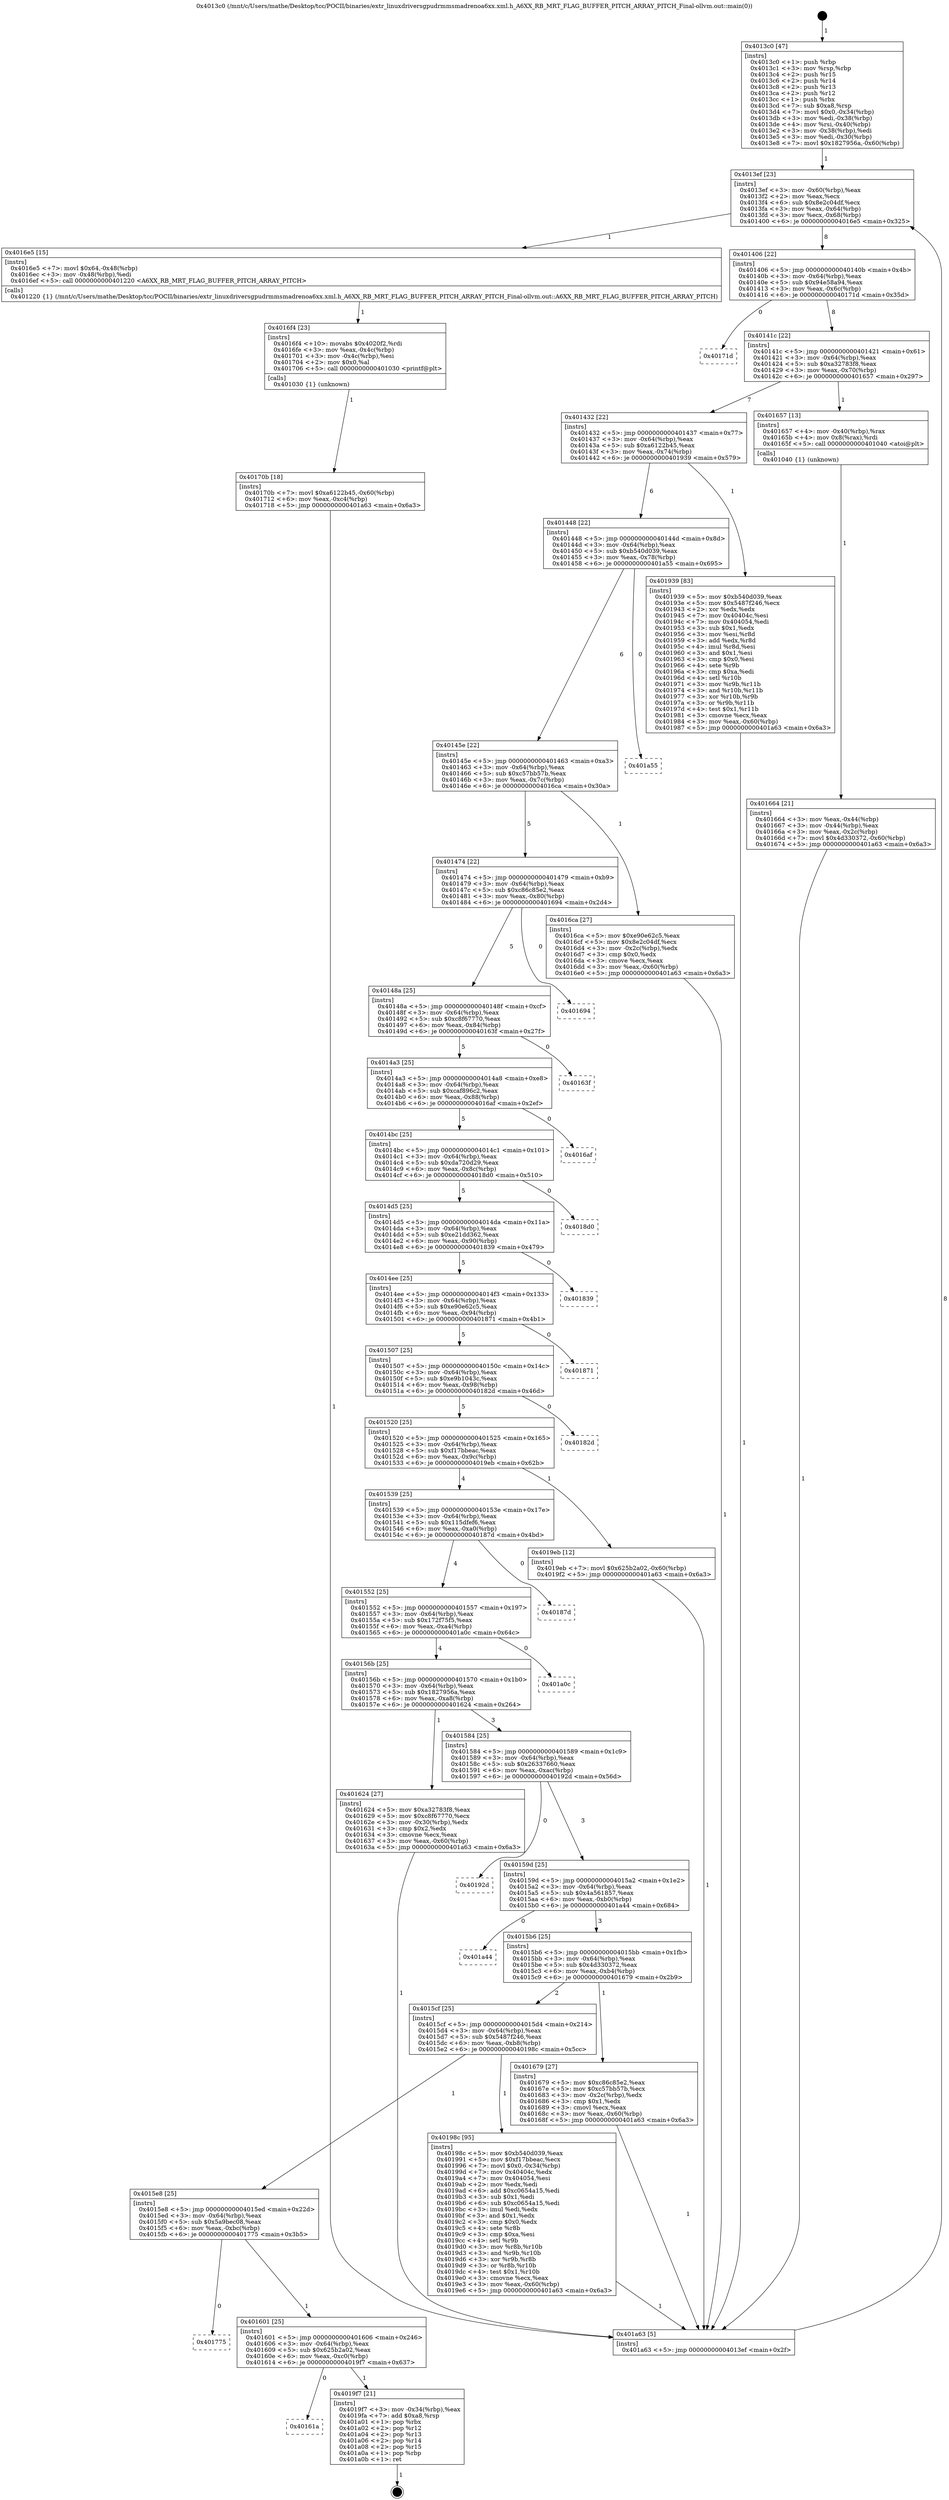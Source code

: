 digraph "0x4013c0" {
  label = "0x4013c0 (/mnt/c/Users/mathe/Desktop/tcc/POCII/binaries/extr_linuxdriversgpudrmmsmadrenoa6xx.xml.h_A6XX_RB_MRT_FLAG_BUFFER_PITCH_ARRAY_PITCH_Final-ollvm.out::main(0))"
  labelloc = "t"
  node[shape=record]

  Entry [label="",width=0.3,height=0.3,shape=circle,fillcolor=black,style=filled]
  "0x4013ef" [label="{
     0x4013ef [23]\l
     | [instrs]\l
     &nbsp;&nbsp;0x4013ef \<+3\>: mov -0x60(%rbp),%eax\l
     &nbsp;&nbsp;0x4013f2 \<+2\>: mov %eax,%ecx\l
     &nbsp;&nbsp;0x4013f4 \<+6\>: sub $0x8e2c04df,%ecx\l
     &nbsp;&nbsp;0x4013fa \<+3\>: mov %eax,-0x64(%rbp)\l
     &nbsp;&nbsp;0x4013fd \<+3\>: mov %ecx,-0x68(%rbp)\l
     &nbsp;&nbsp;0x401400 \<+6\>: je 00000000004016e5 \<main+0x325\>\l
  }"]
  "0x4016e5" [label="{
     0x4016e5 [15]\l
     | [instrs]\l
     &nbsp;&nbsp;0x4016e5 \<+7\>: movl $0x64,-0x48(%rbp)\l
     &nbsp;&nbsp;0x4016ec \<+3\>: mov -0x48(%rbp),%edi\l
     &nbsp;&nbsp;0x4016ef \<+5\>: call 0000000000401220 \<A6XX_RB_MRT_FLAG_BUFFER_PITCH_ARRAY_PITCH\>\l
     | [calls]\l
     &nbsp;&nbsp;0x401220 \{1\} (/mnt/c/Users/mathe/Desktop/tcc/POCII/binaries/extr_linuxdriversgpudrmmsmadrenoa6xx.xml.h_A6XX_RB_MRT_FLAG_BUFFER_PITCH_ARRAY_PITCH_Final-ollvm.out::A6XX_RB_MRT_FLAG_BUFFER_PITCH_ARRAY_PITCH)\l
  }"]
  "0x401406" [label="{
     0x401406 [22]\l
     | [instrs]\l
     &nbsp;&nbsp;0x401406 \<+5\>: jmp 000000000040140b \<main+0x4b\>\l
     &nbsp;&nbsp;0x40140b \<+3\>: mov -0x64(%rbp),%eax\l
     &nbsp;&nbsp;0x40140e \<+5\>: sub $0x94e58a94,%eax\l
     &nbsp;&nbsp;0x401413 \<+3\>: mov %eax,-0x6c(%rbp)\l
     &nbsp;&nbsp;0x401416 \<+6\>: je 000000000040171d \<main+0x35d\>\l
  }"]
  Exit [label="",width=0.3,height=0.3,shape=circle,fillcolor=black,style=filled,peripheries=2]
  "0x40171d" [label="{
     0x40171d\l
  }", style=dashed]
  "0x40141c" [label="{
     0x40141c [22]\l
     | [instrs]\l
     &nbsp;&nbsp;0x40141c \<+5\>: jmp 0000000000401421 \<main+0x61\>\l
     &nbsp;&nbsp;0x401421 \<+3\>: mov -0x64(%rbp),%eax\l
     &nbsp;&nbsp;0x401424 \<+5\>: sub $0xa32783f8,%eax\l
     &nbsp;&nbsp;0x401429 \<+3\>: mov %eax,-0x70(%rbp)\l
     &nbsp;&nbsp;0x40142c \<+6\>: je 0000000000401657 \<main+0x297\>\l
  }"]
  "0x40161a" [label="{
     0x40161a\l
  }", style=dashed]
  "0x401657" [label="{
     0x401657 [13]\l
     | [instrs]\l
     &nbsp;&nbsp;0x401657 \<+4\>: mov -0x40(%rbp),%rax\l
     &nbsp;&nbsp;0x40165b \<+4\>: mov 0x8(%rax),%rdi\l
     &nbsp;&nbsp;0x40165f \<+5\>: call 0000000000401040 \<atoi@plt\>\l
     | [calls]\l
     &nbsp;&nbsp;0x401040 \{1\} (unknown)\l
  }"]
  "0x401432" [label="{
     0x401432 [22]\l
     | [instrs]\l
     &nbsp;&nbsp;0x401432 \<+5\>: jmp 0000000000401437 \<main+0x77\>\l
     &nbsp;&nbsp;0x401437 \<+3\>: mov -0x64(%rbp),%eax\l
     &nbsp;&nbsp;0x40143a \<+5\>: sub $0xa6122b45,%eax\l
     &nbsp;&nbsp;0x40143f \<+3\>: mov %eax,-0x74(%rbp)\l
     &nbsp;&nbsp;0x401442 \<+6\>: je 0000000000401939 \<main+0x579\>\l
  }"]
  "0x4019f7" [label="{
     0x4019f7 [21]\l
     | [instrs]\l
     &nbsp;&nbsp;0x4019f7 \<+3\>: mov -0x34(%rbp),%eax\l
     &nbsp;&nbsp;0x4019fa \<+7\>: add $0xa8,%rsp\l
     &nbsp;&nbsp;0x401a01 \<+1\>: pop %rbx\l
     &nbsp;&nbsp;0x401a02 \<+2\>: pop %r12\l
     &nbsp;&nbsp;0x401a04 \<+2\>: pop %r13\l
     &nbsp;&nbsp;0x401a06 \<+2\>: pop %r14\l
     &nbsp;&nbsp;0x401a08 \<+2\>: pop %r15\l
     &nbsp;&nbsp;0x401a0a \<+1\>: pop %rbp\l
     &nbsp;&nbsp;0x401a0b \<+1\>: ret\l
  }"]
  "0x401939" [label="{
     0x401939 [83]\l
     | [instrs]\l
     &nbsp;&nbsp;0x401939 \<+5\>: mov $0xb540d039,%eax\l
     &nbsp;&nbsp;0x40193e \<+5\>: mov $0x5487f246,%ecx\l
     &nbsp;&nbsp;0x401943 \<+2\>: xor %edx,%edx\l
     &nbsp;&nbsp;0x401945 \<+7\>: mov 0x40404c,%esi\l
     &nbsp;&nbsp;0x40194c \<+7\>: mov 0x404054,%edi\l
     &nbsp;&nbsp;0x401953 \<+3\>: sub $0x1,%edx\l
     &nbsp;&nbsp;0x401956 \<+3\>: mov %esi,%r8d\l
     &nbsp;&nbsp;0x401959 \<+3\>: add %edx,%r8d\l
     &nbsp;&nbsp;0x40195c \<+4\>: imul %r8d,%esi\l
     &nbsp;&nbsp;0x401960 \<+3\>: and $0x1,%esi\l
     &nbsp;&nbsp;0x401963 \<+3\>: cmp $0x0,%esi\l
     &nbsp;&nbsp;0x401966 \<+4\>: sete %r9b\l
     &nbsp;&nbsp;0x40196a \<+3\>: cmp $0xa,%edi\l
     &nbsp;&nbsp;0x40196d \<+4\>: setl %r10b\l
     &nbsp;&nbsp;0x401971 \<+3\>: mov %r9b,%r11b\l
     &nbsp;&nbsp;0x401974 \<+3\>: and %r10b,%r11b\l
     &nbsp;&nbsp;0x401977 \<+3\>: xor %r10b,%r9b\l
     &nbsp;&nbsp;0x40197a \<+3\>: or %r9b,%r11b\l
     &nbsp;&nbsp;0x40197d \<+4\>: test $0x1,%r11b\l
     &nbsp;&nbsp;0x401981 \<+3\>: cmovne %ecx,%eax\l
     &nbsp;&nbsp;0x401984 \<+3\>: mov %eax,-0x60(%rbp)\l
     &nbsp;&nbsp;0x401987 \<+5\>: jmp 0000000000401a63 \<main+0x6a3\>\l
  }"]
  "0x401448" [label="{
     0x401448 [22]\l
     | [instrs]\l
     &nbsp;&nbsp;0x401448 \<+5\>: jmp 000000000040144d \<main+0x8d\>\l
     &nbsp;&nbsp;0x40144d \<+3\>: mov -0x64(%rbp),%eax\l
     &nbsp;&nbsp;0x401450 \<+5\>: sub $0xb540d039,%eax\l
     &nbsp;&nbsp;0x401455 \<+3\>: mov %eax,-0x78(%rbp)\l
     &nbsp;&nbsp;0x401458 \<+6\>: je 0000000000401a55 \<main+0x695\>\l
  }"]
  "0x401601" [label="{
     0x401601 [25]\l
     | [instrs]\l
     &nbsp;&nbsp;0x401601 \<+5\>: jmp 0000000000401606 \<main+0x246\>\l
     &nbsp;&nbsp;0x401606 \<+3\>: mov -0x64(%rbp),%eax\l
     &nbsp;&nbsp;0x401609 \<+5\>: sub $0x625b2a02,%eax\l
     &nbsp;&nbsp;0x40160e \<+6\>: mov %eax,-0xc0(%rbp)\l
     &nbsp;&nbsp;0x401614 \<+6\>: je 00000000004019f7 \<main+0x637\>\l
  }"]
  "0x401a55" [label="{
     0x401a55\l
  }", style=dashed]
  "0x40145e" [label="{
     0x40145e [22]\l
     | [instrs]\l
     &nbsp;&nbsp;0x40145e \<+5\>: jmp 0000000000401463 \<main+0xa3\>\l
     &nbsp;&nbsp;0x401463 \<+3\>: mov -0x64(%rbp),%eax\l
     &nbsp;&nbsp;0x401466 \<+5\>: sub $0xc57bb57b,%eax\l
     &nbsp;&nbsp;0x40146b \<+3\>: mov %eax,-0x7c(%rbp)\l
     &nbsp;&nbsp;0x40146e \<+6\>: je 00000000004016ca \<main+0x30a\>\l
  }"]
  "0x401775" [label="{
     0x401775\l
  }", style=dashed]
  "0x4016ca" [label="{
     0x4016ca [27]\l
     | [instrs]\l
     &nbsp;&nbsp;0x4016ca \<+5\>: mov $0xe90e62c5,%eax\l
     &nbsp;&nbsp;0x4016cf \<+5\>: mov $0x8e2c04df,%ecx\l
     &nbsp;&nbsp;0x4016d4 \<+3\>: mov -0x2c(%rbp),%edx\l
     &nbsp;&nbsp;0x4016d7 \<+3\>: cmp $0x0,%edx\l
     &nbsp;&nbsp;0x4016da \<+3\>: cmove %ecx,%eax\l
     &nbsp;&nbsp;0x4016dd \<+3\>: mov %eax,-0x60(%rbp)\l
     &nbsp;&nbsp;0x4016e0 \<+5\>: jmp 0000000000401a63 \<main+0x6a3\>\l
  }"]
  "0x401474" [label="{
     0x401474 [22]\l
     | [instrs]\l
     &nbsp;&nbsp;0x401474 \<+5\>: jmp 0000000000401479 \<main+0xb9\>\l
     &nbsp;&nbsp;0x401479 \<+3\>: mov -0x64(%rbp),%eax\l
     &nbsp;&nbsp;0x40147c \<+5\>: sub $0xc86c85e2,%eax\l
     &nbsp;&nbsp;0x401481 \<+3\>: mov %eax,-0x80(%rbp)\l
     &nbsp;&nbsp;0x401484 \<+6\>: je 0000000000401694 \<main+0x2d4\>\l
  }"]
  "0x4015e8" [label="{
     0x4015e8 [25]\l
     | [instrs]\l
     &nbsp;&nbsp;0x4015e8 \<+5\>: jmp 00000000004015ed \<main+0x22d\>\l
     &nbsp;&nbsp;0x4015ed \<+3\>: mov -0x64(%rbp),%eax\l
     &nbsp;&nbsp;0x4015f0 \<+5\>: sub $0x5a9bec08,%eax\l
     &nbsp;&nbsp;0x4015f5 \<+6\>: mov %eax,-0xbc(%rbp)\l
     &nbsp;&nbsp;0x4015fb \<+6\>: je 0000000000401775 \<main+0x3b5\>\l
  }"]
  "0x401694" [label="{
     0x401694\l
  }", style=dashed]
  "0x40148a" [label="{
     0x40148a [25]\l
     | [instrs]\l
     &nbsp;&nbsp;0x40148a \<+5\>: jmp 000000000040148f \<main+0xcf\>\l
     &nbsp;&nbsp;0x40148f \<+3\>: mov -0x64(%rbp),%eax\l
     &nbsp;&nbsp;0x401492 \<+5\>: sub $0xc8f67770,%eax\l
     &nbsp;&nbsp;0x401497 \<+6\>: mov %eax,-0x84(%rbp)\l
     &nbsp;&nbsp;0x40149d \<+6\>: je 000000000040163f \<main+0x27f\>\l
  }"]
  "0x40198c" [label="{
     0x40198c [95]\l
     | [instrs]\l
     &nbsp;&nbsp;0x40198c \<+5\>: mov $0xb540d039,%eax\l
     &nbsp;&nbsp;0x401991 \<+5\>: mov $0xf17bbeac,%ecx\l
     &nbsp;&nbsp;0x401996 \<+7\>: movl $0x0,-0x34(%rbp)\l
     &nbsp;&nbsp;0x40199d \<+7\>: mov 0x40404c,%edx\l
     &nbsp;&nbsp;0x4019a4 \<+7\>: mov 0x404054,%esi\l
     &nbsp;&nbsp;0x4019ab \<+2\>: mov %edx,%edi\l
     &nbsp;&nbsp;0x4019ad \<+6\>: add $0xc0654a15,%edi\l
     &nbsp;&nbsp;0x4019b3 \<+3\>: sub $0x1,%edi\l
     &nbsp;&nbsp;0x4019b6 \<+6\>: sub $0xc0654a15,%edi\l
     &nbsp;&nbsp;0x4019bc \<+3\>: imul %edi,%edx\l
     &nbsp;&nbsp;0x4019bf \<+3\>: and $0x1,%edx\l
     &nbsp;&nbsp;0x4019c2 \<+3\>: cmp $0x0,%edx\l
     &nbsp;&nbsp;0x4019c5 \<+4\>: sete %r8b\l
     &nbsp;&nbsp;0x4019c9 \<+3\>: cmp $0xa,%esi\l
     &nbsp;&nbsp;0x4019cc \<+4\>: setl %r9b\l
     &nbsp;&nbsp;0x4019d0 \<+3\>: mov %r8b,%r10b\l
     &nbsp;&nbsp;0x4019d3 \<+3\>: and %r9b,%r10b\l
     &nbsp;&nbsp;0x4019d6 \<+3\>: xor %r9b,%r8b\l
     &nbsp;&nbsp;0x4019d9 \<+3\>: or %r8b,%r10b\l
     &nbsp;&nbsp;0x4019dc \<+4\>: test $0x1,%r10b\l
     &nbsp;&nbsp;0x4019e0 \<+3\>: cmovne %ecx,%eax\l
     &nbsp;&nbsp;0x4019e3 \<+3\>: mov %eax,-0x60(%rbp)\l
     &nbsp;&nbsp;0x4019e6 \<+5\>: jmp 0000000000401a63 \<main+0x6a3\>\l
  }"]
  "0x40163f" [label="{
     0x40163f\l
  }", style=dashed]
  "0x4014a3" [label="{
     0x4014a3 [25]\l
     | [instrs]\l
     &nbsp;&nbsp;0x4014a3 \<+5\>: jmp 00000000004014a8 \<main+0xe8\>\l
     &nbsp;&nbsp;0x4014a8 \<+3\>: mov -0x64(%rbp),%eax\l
     &nbsp;&nbsp;0x4014ab \<+5\>: sub $0xcaf896c2,%eax\l
     &nbsp;&nbsp;0x4014b0 \<+6\>: mov %eax,-0x88(%rbp)\l
     &nbsp;&nbsp;0x4014b6 \<+6\>: je 00000000004016af \<main+0x2ef\>\l
  }"]
  "0x40170b" [label="{
     0x40170b [18]\l
     | [instrs]\l
     &nbsp;&nbsp;0x40170b \<+7\>: movl $0xa6122b45,-0x60(%rbp)\l
     &nbsp;&nbsp;0x401712 \<+6\>: mov %eax,-0xc4(%rbp)\l
     &nbsp;&nbsp;0x401718 \<+5\>: jmp 0000000000401a63 \<main+0x6a3\>\l
  }"]
  "0x4016af" [label="{
     0x4016af\l
  }", style=dashed]
  "0x4014bc" [label="{
     0x4014bc [25]\l
     | [instrs]\l
     &nbsp;&nbsp;0x4014bc \<+5\>: jmp 00000000004014c1 \<main+0x101\>\l
     &nbsp;&nbsp;0x4014c1 \<+3\>: mov -0x64(%rbp),%eax\l
     &nbsp;&nbsp;0x4014c4 \<+5\>: sub $0xda720d29,%eax\l
     &nbsp;&nbsp;0x4014c9 \<+6\>: mov %eax,-0x8c(%rbp)\l
     &nbsp;&nbsp;0x4014cf \<+6\>: je 00000000004018d0 \<main+0x510\>\l
  }"]
  "0x4016f4" [label="{
     0x4016f4 [23]\l
     | [instrs]\l
     &nbsp;&nbsp;0x4016f4 \<+10\>: movabs $0x4020f2,%rdi\l
     &nbsp;&nbsp;0x4016fe \<+3\>: mov %eax,-0x4c(%rbp)\l
     &nbsp;&nbsp;0x401701 \<+3\>: mov -0x4c(%rbp),%esi\l
     &nbsp;&nbsp;0x401704 \<+2\>: mov $0x0,%al\l
     &nbsp;&nbsp;0x401706 \<+5\>: call 0000000000401030 \<printf@plt\>\l
     | [calls]\l
     &nbsp;&nbsp;0x401030 \{1\} (unknown)\l
  }"]
  "0x4018d0" [label="{
     0x4018d0\l
  }", style=dashed]
  "0x4014d5" [label="{
     0x4014d5 [25]\l
     | [instrs]\l
     &nbsp;&nbsp;0x4014d5 \<+5\>: jmp 00000000004014da \<main+0x11a\>\l
     &nbsp;&nbsp;0x4014da \<+3\>: mov -0x64(%rbp),%eax\l
     &nbsp;&nbsp;0x4014dd \<+5\>: sub $0xe21dd362,%eax\l
     &nbsp;&nbsp;0x4014e2 \<+6\>: mov %eax,-0x90(%rbp)\l
     &nbsp;&nbsp;0x4014e8 \<+6\>: je 0000000000401839 \<main+0x479\>\l
  }"]
  "0x4015cf" [label="{
     0x4015cf [25]\l
     | [instrs]\l
     &nbsp;&nbsp;0x4015cf \<+5\>: jmp 00000000004015d4 \<main+0x214\>\l
     &nbsp;&nbsp;0x4015d4 \<+3\>: mov -0x64(%rbp),%eax\l
     &nbsp;&nbsp;0x4015d7 \<+5\>: sub $0x5487f246,%eax\l
     &nbsp;&nbsp;0x4015dc \<+6\>: mov %eax,-0xb8(%rbp)\l
     &nbsp;&nbsp;0x4015e2 \<+6\>: je 000000000040198c \<main+0x5cc\>\l
  }"]
  "0x401839" [label="{
     0x401839\l
  }", style=dashed]
  "0x4014ee" [label="{
     0x4014ee [25]\l
     | [instrs]\l
     &nbsp;&nbsp;0x4014ee \<+5\>: jmp 00000000004014f3 \<main+0x133\>\l
     &nbsp;&nbsp;0x4014f3 \<+3\>: mov -0x64(%rbp),%eax\l
     &nbsp;&nbsp;0x4014f6 \<+5\>: sub $0xe90e62c5,%eax\l
     &nbsp;&nbsp;0x4014fb \<+6\>: mov %eax,-0x94(%rbp)\l
     &nbsp;&nbsp;0x401501 \<+6\>: je 0000000000401871 \<main+0x4b1\>\l
  }"]
  "0x401679" [label="{
     0x401679 [27]\l
     | [instrs]\l
     &nbsp;&nbsp;0x401679 \<+5\>: mov $0xc86c85e2,%eax\l
     &nbsp;&nbsp;0x40167e \<+5\>: mov $0xc57bb57b,%ecx\l
     &nbsp;&nbsp;0x401683 \<+3\>: mov -0x2c(%rbp),%edx\l
     &nbsp;&nbsp;0x401686 \<+3\>: cmp $0x1,%edx\l
     &nbsp;&nbsp;0x401689 \<+3\>: cmovl %ecx,%eax\l
     &nbsp;&nbsp;0x40168c \<+3\>: mov %eax,-0x60(%rbp)\l
     &nbsp;&nbsp;0x40168f \<+5\>: jmp 0000000000401a63 \<main+0x6a3\>\l
  }"]
  "0x401871" [label="{
     0x401871\l
  }", style=dashed]
  "0x401507" [label="{
     0x401507 [25]\l
     | [instrs]\l
     &nbsp;&nbsp;0x401507 \<+5\>: jmp 000000000040150c \<main+0x14c\>\l
     &nbsp;&nbsp;0x40150c \<+3\>: mov -0x64(%rbp),%eax\l
     &nbsp;&nbsp;0x40150f \<+5\>: sub $0xe9b1043c,%eax\l
     &nbsp;&nbsp;0x401514 \<+6\>: mov %eax,-0x98(%rbp)\l
     &nbsp;&nbsp;0x40151a \<+6\>: je 000000000040182d \<main+0x46d\>\l
  }"]
  "0x4015b6" [label="{
     0x4015b6 [25]\l
     | [instrs]\l
     &nbsp;&nbsp;0x4015b6 \<+5\>: jmp 00000000004015bb \<main+0x1fb\>\l
     &nbsp;&nbsp;0x4015bb \<+3\>: mov -0x64(%rbp),%eax\l
     &nbsp;&nbsp;0x4015be \<+5\>: sub $0x4d330372,%eax\l
     &nbsp;&nbsp;0x4015c3 \<+6\>: mov %eax,-0xb4(%rbp)\l
     &nbsp;&nbsp;0x4015c9 \<+6\>: je 0000000000401679 \<main+0x2b9\>\l
  }"]
  "0x40182d" [label="{
     0x40182d\l
  }", style=dashed]
  "0x401520" [label="{
     0x401520 [25]\l
     | [instrs]\l
     &nbsp;&nbsp;0x401520 \<+5\>: jmp 0000000000401525 \<main+0x165\>\l
     &nbsp;&nbsp;0x401525 \<+3\>: mov -0x64(%rbp),%eax\l
     &nbsp;&nbsp;0x401528 \<+5\>: sub $0xf17bbeac,%eax\l
     &nbsp;&nbsp;0x40152d \<+6\>: mov %eax,-0x9c(%rbp)\l
     &nbsp;&nbsp;0x401533 \<+6\>: je 00000000004019eb \<main+0x62b\>\l
  }"]
  "0x401a44" [label="{
     0x401a44\l
  }", style=dashed]
  "0x4019eb" [label="{
     0x4019eb [12]\l
     | [instrs]\l
     &nbsp;&nbsp;0x4019eb \<+7\>: movl $0x625b2a02,-0x60(%rbp)\l
     &nbsp;&nbsp;0x4019f2 \<+5\>: jmp 0000000000401a63 \<main+0x6a3\>\l
  }"]
  "0x401539" [label="{
     0x401539 [25]\l
     | [instrs]\l
     &nbsp;&nbsp;0x401539 \<+5\>: jmp 000000000040153e \<main+0x17e\>\l
     &nbsp;&nbsp;0x40153e \<+3\>: mov -0x64(%rbp),%eax\l
     &nbsp;&nbsp;0x401541 \<+5\>: sub $0x115dfef6,%eax\l
     &nbsp;&nbsp;0x401546 \<+6\>: mov %eax,-0xa0(%rbp)\l
     &nbsp;&nbsp;0x40154c \<+6\>: je 000000000040187d \<main+0x4bd\>\l
  }"]
  "0x40159d" [label="{
     0x40159d [25]\l
     | [instrs]\l
     &nbsp;&nbsp;0x40159d \<+5\>: jmp 00000000004015a2 \<main+0x1e2\>\l
     &nbsp;&nbsp;0x4015a2 \<+3\>: mov -0x64(%rbp),%eax\l
     &nbsp;&nbsp;0x4015a5 \<+5\>: sub $0x4a561857,%eax\l
     &nbsp;&nbsp;0x4015aa \<+6\>: mov %eax,-0xb0(%rbp)\l
     &nbsp;&nbsp;0x4015b0 \<+6\>: je 0000000000401a44 \<main+0x684\>\l
  }"]
  "0x40187d" [label="{
     0x40187d\l
  }", style=dashed]
  "0x401552" [label="{
     0x401552 [25]\l
     | [instrs]\l
     &nbsp;&nbsp;0x401552 \<+5\>: jmp 0000000000401557 \<main+0x197\>\l
     &nbsp;&nbsp;0x401557 \<+3\>: mov -0x64(%rbp),%eax\l
     &nbsp;&nbsp;0x40155a \<+5\>: sub $0x172f75f5,%eax\l
     &nbsp;&nbsp;0x40155f \<+6\>: mov %eax,-0xa4(%rbp)\l
     &nbsp;&nbsp;0x401565 \<+6\>: je 0000000000401a0c \<main+0x64c\>\l
  }"]
  "0x40192d" [label="{
     0x40192d\l
  }", style=dashed]
  "0x401a0c" [label="{
     0x401a0c\l
  }", style=dashed]
  "0x40156b" [label="{
     0x40156b [25]\l
     | [instrs]\l
     &nbsp;&nbsp;0x40156b \<+5\>: jmp 0000000000401570 \<main+0x1b0\>\l
     &nbsp;&nbsp;0x401570 \<+3\>: mov -0x64(%rbp),%eax\l
     &nbsp;&nbsp;0x401573 \<+5\>: sub $0x1827956a,%eax\l
     &nbsp;&nbsp;0x401578 \<+6\>: mov %eax,-0xa8(%rbp)\l
     &nbsp;&nbsp;0x40157e \<+6\>: je 0000000000401624 \<main+0x264\>\l
  }"]
  "0x401664" [label="{
     0x401664 [21]\l
     | [instrs]\l
     &nbsp;&nbsp;0x401664 \<+3\>: mov %eax,-0x44(%rbp)\l
     &nbsp;&nbsp;0x401667 \<+3\>: mov -0x44(%rbp),%eax\l
     &nbsp;&nbsp;0x40166a \<+3\>: mov %eax,-0x2c(%rbp)\l
     &nbsp;&nbsp;0x40166d \<+7\>: movl $0x4d330372,-0x60(%rbp)\l
     &nbsp;&nbsp;0x401674 \<+5\>: jmp 0000000000401a63 \<main+0x6a3\>\l
  }"]
  "0x401624" [label="{
     0x401624 [27]\l
     | [instrs]\l
     &nbsp;&nbsp;0x401624 \<+5\>: mov $0xa32783f8,%eax\l
     &nbsp;&nbsp;0x401629 \<+5\>: mov $0xc8f67770,%ecx\l
     &nbsp;&nbsp;0x40162e \<+3\>: mov -0x30(%rbp),%edx\l
     &nbsp;&nbsp;0x401631 \<+3\>: cmp $0x2,%edx\l
     &nbsp;&nbsp;0x401634 \<+3\>: cmovne %ecx,%eax\l
     &nbsp;&nbsp;0x401637 \<+3\>: mov %eax,-0x60(%rbp)\l
     &nbsp;&nbsp;0x40163a \<+5\>: jmp 0000000000401a63 \<main+0x6a3\>\l
  }"]
  "0x401584" [label="{
     0x401584 [25]\l
     | [instrs]\l
     &nbsp;&nbsp;0x401584 \<+5\>: jmp 0000000000401589 \<main+0x1c9\>\l
     &nbsp;&nbsp;0x401589 \<+3\>: mov -0x64(%rbp),%eax\l
     &nbsp;&nbsp;0x40158c \<+5\>: sub $0x26337660,%eax\l
     &nbsp;&nbsp;0x401591 \<+6\>: mov %eax,-0xac(%rbp)\l
     &nbsp;&nbsp;0x401597 \<+6\>: je 000000000040192d \<main+0x56d\>\l
  }"]
  "0x401a63" [label="{
     0x401a63 [5]\l
     | [instrs]\l
     &nbsp;&nbsp;0x401a63 \<+5\>: jmp 00000000004013ef \<main+0x2f\>\l
  }"]
  "0x4013c0" [label="{
     0x4013c0 [47]\l
     | [instrs]\l
     &nbsp;&nbsp;0x4013c0 \<+1\>: push %rbp\l
     &nbsp;&nbsp;0x4013c1 \<+3\>: mov %rsp,%rbp\l
     &nbsp;&nbsp;0x4013c4 \<+2\>: push %r15\l
     &nbsp;&nbsp;0x4013c6 \<+2\>: push %r14\l
     &nbsp;&nbsp;0x4013c8 \<+2\>: push %r13\l
     &nbsp;&nbsp;0x4013ca \<+2\>: push %r12\l
     &nbsp;&nbsp;0x4013cc \<+1\>: push %rbx\l
     &nbsp;&nbsp;0x4013cd \<+7\>: sub $0xa8,%rsp\l
     &nbsp;&nbsp;0x4013d4 \<+7\>: movl $0x0,-0x34(%rbp)\l
     &nbsp;&nbsp;0x4013db \<+3\>: mov %edi,-0x38(%rbp)\l
     &nbsp;&nbsp;0x4013de \<+4\>: mov %rsi,-0x40(%rbp)\l
     &nbsp;&nbsp;0x4013e2 \<+3\>: mov -0x38(%rbp),%edi\l
     &nbsp;&nbsp;0x4013e5 \<+3\>: mov %edi,-0x30(%rbp)\l
     &nbsp;&nbsp;0x4013e8 \<+7\>: movl $0x1827956a,-0x60(%rbp)\l
  }"]
  Entry -> "0x4013c0" [label=" 1"]
  "0x4013ef" -> "0x4016e5" [label=" 1"]
  "0x4013ef" -> "0x401406" [label=" 8"]
  "0x4019f7" -> Exit [label=" 1"]
  "0x401406" -> "0x40171d" [label=" 0"]
  "0x401406" -> "0x40141c" [label=" 8"]
  "0x401601" -> "0x40161a" [label=" 0"]
  "0x40141c" -> "0x401657" [label=" 1"]
  "0x40141c" -> "0x401432" [label=" 7"]
  "0x401601" -> "0x4019f7" [label=" 1"]
  "0x401432" -> "0x401939" [label=" 1"]
  "0x401432" -> "0x401448" [label=" 6"]
  "0x4015e8" -> "0x401601" [label=" 1"]
  "0x401448" -> "0x401a55" [label=" 0"]
  "0x401448" -> "0x40145e" [label=" 6"]
  "0x4015e8" -> "0x401775" [label=" 0"]
  "0x40145e" -> "0x4016ca" [label=" 1"]
  "0x40145e" -> "0x401474" [label=" 5"]
  "0x4019eb" -> "0x401a63" [label=" 1"]
  "0x401474" -> "0x401694" [label=" 0"]
  "0x401474" -> "0x40148a" [label=" 5"]
  "0x40198c" -> "0x401a63" [label=" 1"]
  "0x40148a" -> "0x40163f" [label=" 0"]
  "0x40148a" -> "0x4014a3" [label=" 5"]
  "0x4015cf" -> "0x4015e8" [label=" 1"]
  "0x4014a3" -> "0x4016af" [label=" 0"]
  "0x4014a3" -> "0x4014bc" [label=" 5"]
  "0x4015cf" -> "0x40198c" [label=" 1"]
  "0x4014bc" -> "0x4018d0" [label=" 0"]
  "0x4014bc" -> "0x4014d5" [label=" 5"]
  "0x401939" -> "0x401a63" [label=" 1"]
  "0x4014d5" -> "0x401839" [label=" 0"]
  "0x4014d5" -> "0x4014ee" [label=" 5"]
  "0x40170b" -> "0x401a63" [label=" 1"]
  "0x4014ee" -> "0x401871" [label=" 0"]
  "0x4014ee" -> "0x401507" [label=" 5"]
  "0x4016f4" -> "0x40170b" [label=" 1"]
  "0x401507" -> "0x40182d" [label=" 0"]
  "0x401507" -> "0x401520" [label=" 5"]
  "0x4016ca" -> "0x401a63" [label=" 1"]
  "0x401520" -> "0x4019eb" [label=" 1"]
  "0x401520" -> "0x401539" [label=" 4"]
  "0x401679" -> "0x401a63" [label=" 1"]
  "0x401539" -> "0x40187d" [label=" 0"]
  "0x401539" -> "0x401552" [label=" 4"]
  "0x4015b6" -> "0x401679" [label=" 1"]
  "0x401552" -> "0x401a0c" [label=" 0"]
  "0x401552" -> "0x40156b" [label=" 4"]
  "0x4016e5" -> "0x4016f4" [label=" 1"]
  "0x40156b" -> "0x401624" [label=" 1"]
  "0x40156b" -> "0x401584" [label=" 3"]
  "0x401624" -> "0x401a63" [label=" 1"]
  "0x4013c0" -> "0x4013ef" [label=" 1"]
  "0x401a63" -> "0x4013ef" [label=" 8"]
  "0x401657" -> "0x401664" [label=" 1"]
  "0x401664" -> "0x401a63" [label=" 1"]
  "0x40159d" -> "0x4015b6" [label=" 3"]
  "0x401584" -> "0x40192d" [label=" 0"]
  "0x401584" -> "0x40159d" [label=" 3"]
  "0x4015b6" -> "0x4015cf" [label=" 2"]
  "0x40159d" -> "0x401a44" [label=" 0"]
}
